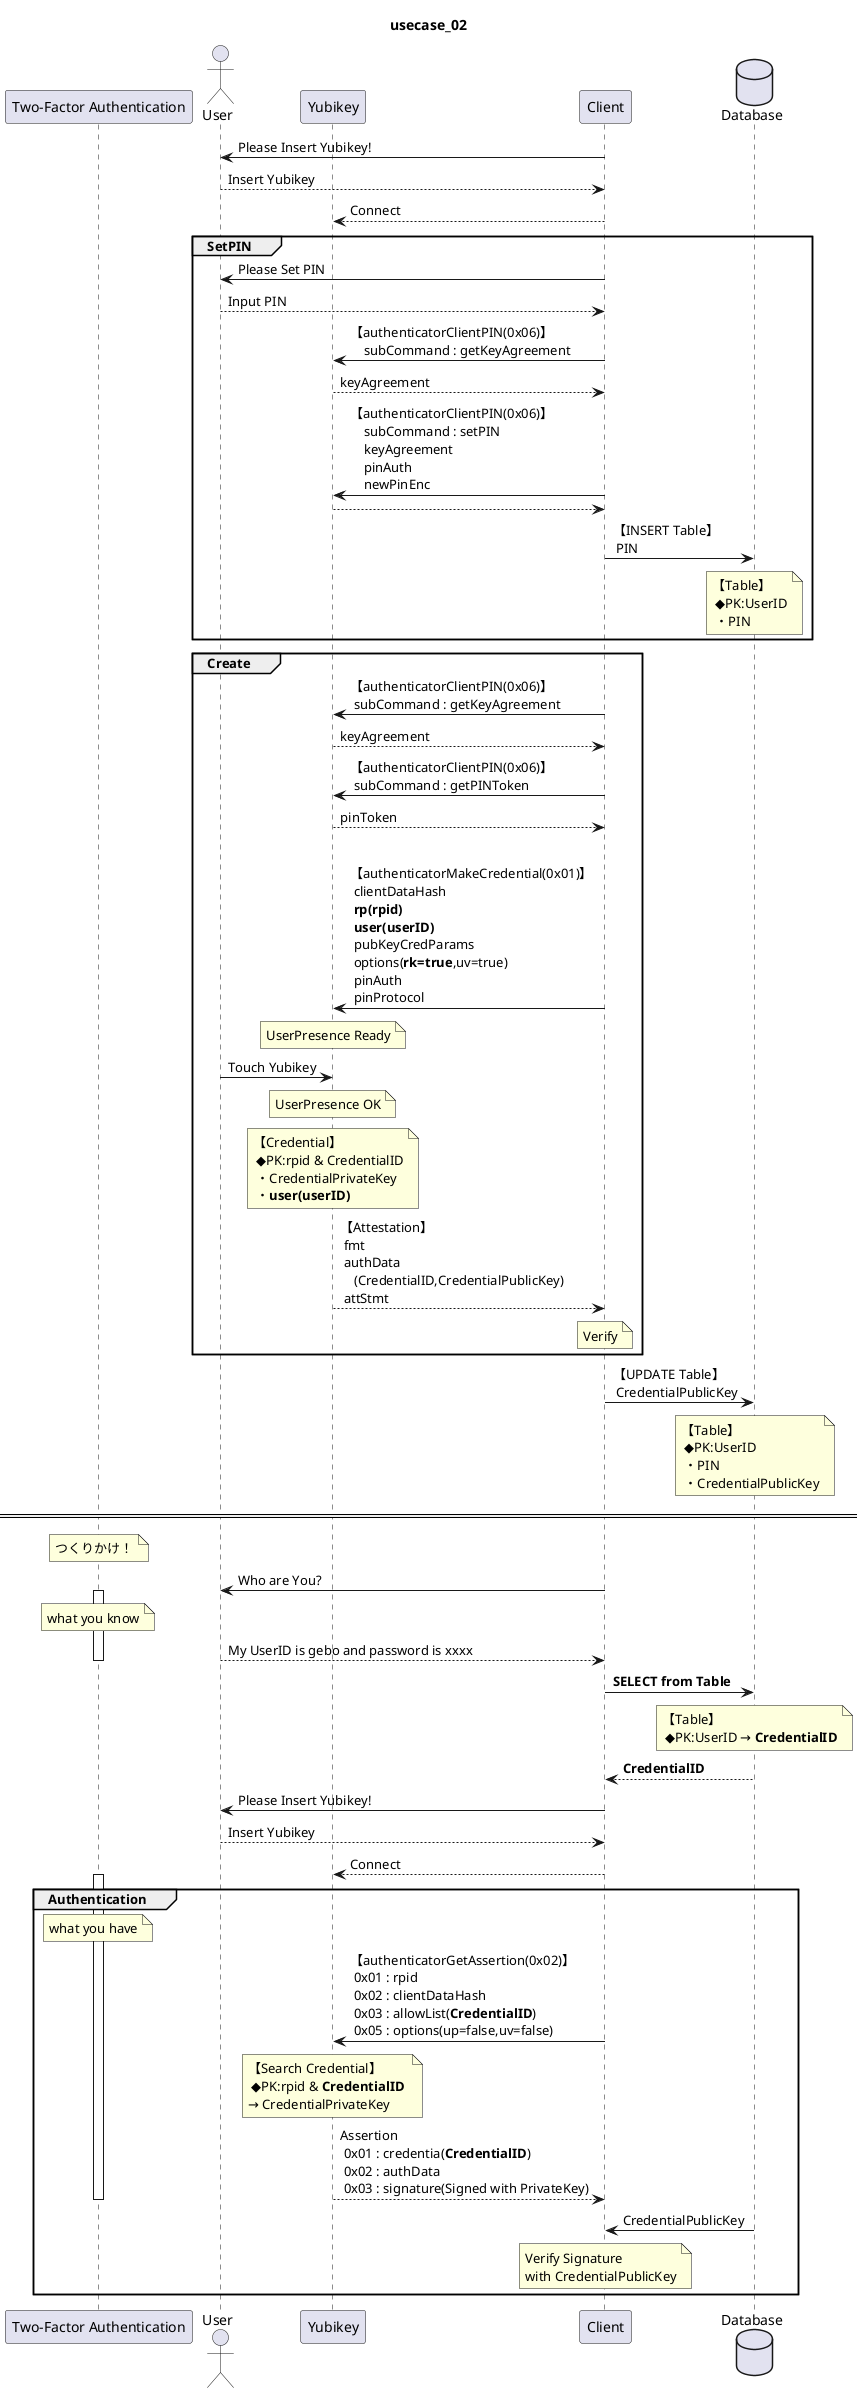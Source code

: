 @startuml
title usecase_02 
'hide footbox

participant "Two-Factor Authentication" as Auth
actor "User" as User
participant "Yubikey" as Yubikey
participant "Client" as Client
database "Database" as Database

User <- Client : Please Insert Yubikey!
User --> Client : Insert Yubikey
Yubikey <-- Client : Connect

group SetPIN
    User <- Client : Please Set PIN
    User --> Client : Input PIN

    Client -> Yubikey:【authenticatorClientPIN(0x06)】\n    subCommand : getKeyAgreement
    Client <-- Yubikey:keyAgreement

    Client -> Yubikey:【authenticatorClientPIN(0x06)】\n    subCommand : setPIN\n    keyAgreement \n    pinAuth\n    newPinEnc
    Client <-- Yubikey: 

    Client -> Database :【INSERT Table】\n PIN
    note over Database:【Table】\n ◆PK:UserID\n ・PIN
end

group Create
    Client -> Yubikey:【authenticatorClientPIN(0x06)】\n subCommand : getKeyAgreement
    Client <-- Yubikey:keyAgreement

    Client -> Yubikey:【authenticatorClientPIN(0x06)】\n subCommand : getPINToken
    Client <-- Yubikey:pinToken
    |||
    Client -> Yubikey: 【authenticatorMakeCredential(0x01)】\n clientDataHash\n **rp(rpid)**\n **user(userID)**\n pubKeyCredParams\n options(**rk=true**,uv=true)\n pinAuth\n pinProtocol

    note over Yubikey:UserPresence Ready
    User -> Yubikey :Touch Yubikey

    note over Yubikey:UserPresence OK

    note over Yubikey:【Credential】\n ◆PK:rpid & CredentialID\n ・CredentialPrivateKey\n ・**user(userID)**

    Client <-- Yubikey: 【Attestation】\n fmt\n authData\n    (CredentialID,CredentialPublicKey)\n attStmt
    note over Client:Verify
end 

Client -> Database :【UPDATE Table】\n CredentialPublicKey
note over Database:【Table】\n ◆PK:UserID\n ・PIN\n ・CredentialPublicKey

==  ==

note over Auth:つくりかけ！

User <- Client : Who are You?
activate Auth
note over Auth:what you know
User --> Client : My UserID is gebo and password is xxxx
deactivate Auth
Client -> Database : **SELECT from Table**
note over Database:【Table】\n ◆PK:UserID → **CredentialID**
Client <-- Database : **CredentialID**

User <- Client : Please Insert Yubikey!
User --> Client : Insert Yubikey
Yubikey <-- Client : Connect

group Authentication

activate Auth
note over Auth:what you have
Client -> Yubikey : 【authenticatorGetAssertion(0x02)】\n 0x01 : rpid\n 0x02 : clientDataHash\n 0x03 : allowList(**CredentialID**)\n 0x05 : options(up=false,uv=false)

note over Yubikey:【Search Credential】\n ◆PK:rpid & **CredentialID** \n→ CredentialPrivateKey

Client <-- Yubikey: Assertion\n 0x01 : credentia(**CredentialID**)\n 0x02 : authData\n 0x03 : signature(Signed with PrivateKey)
deactivate Auth

Client <- Database : CredentialPublicKey

note over Client:Verify Signature \nwith CredentialPublicKey

end

@enduml
